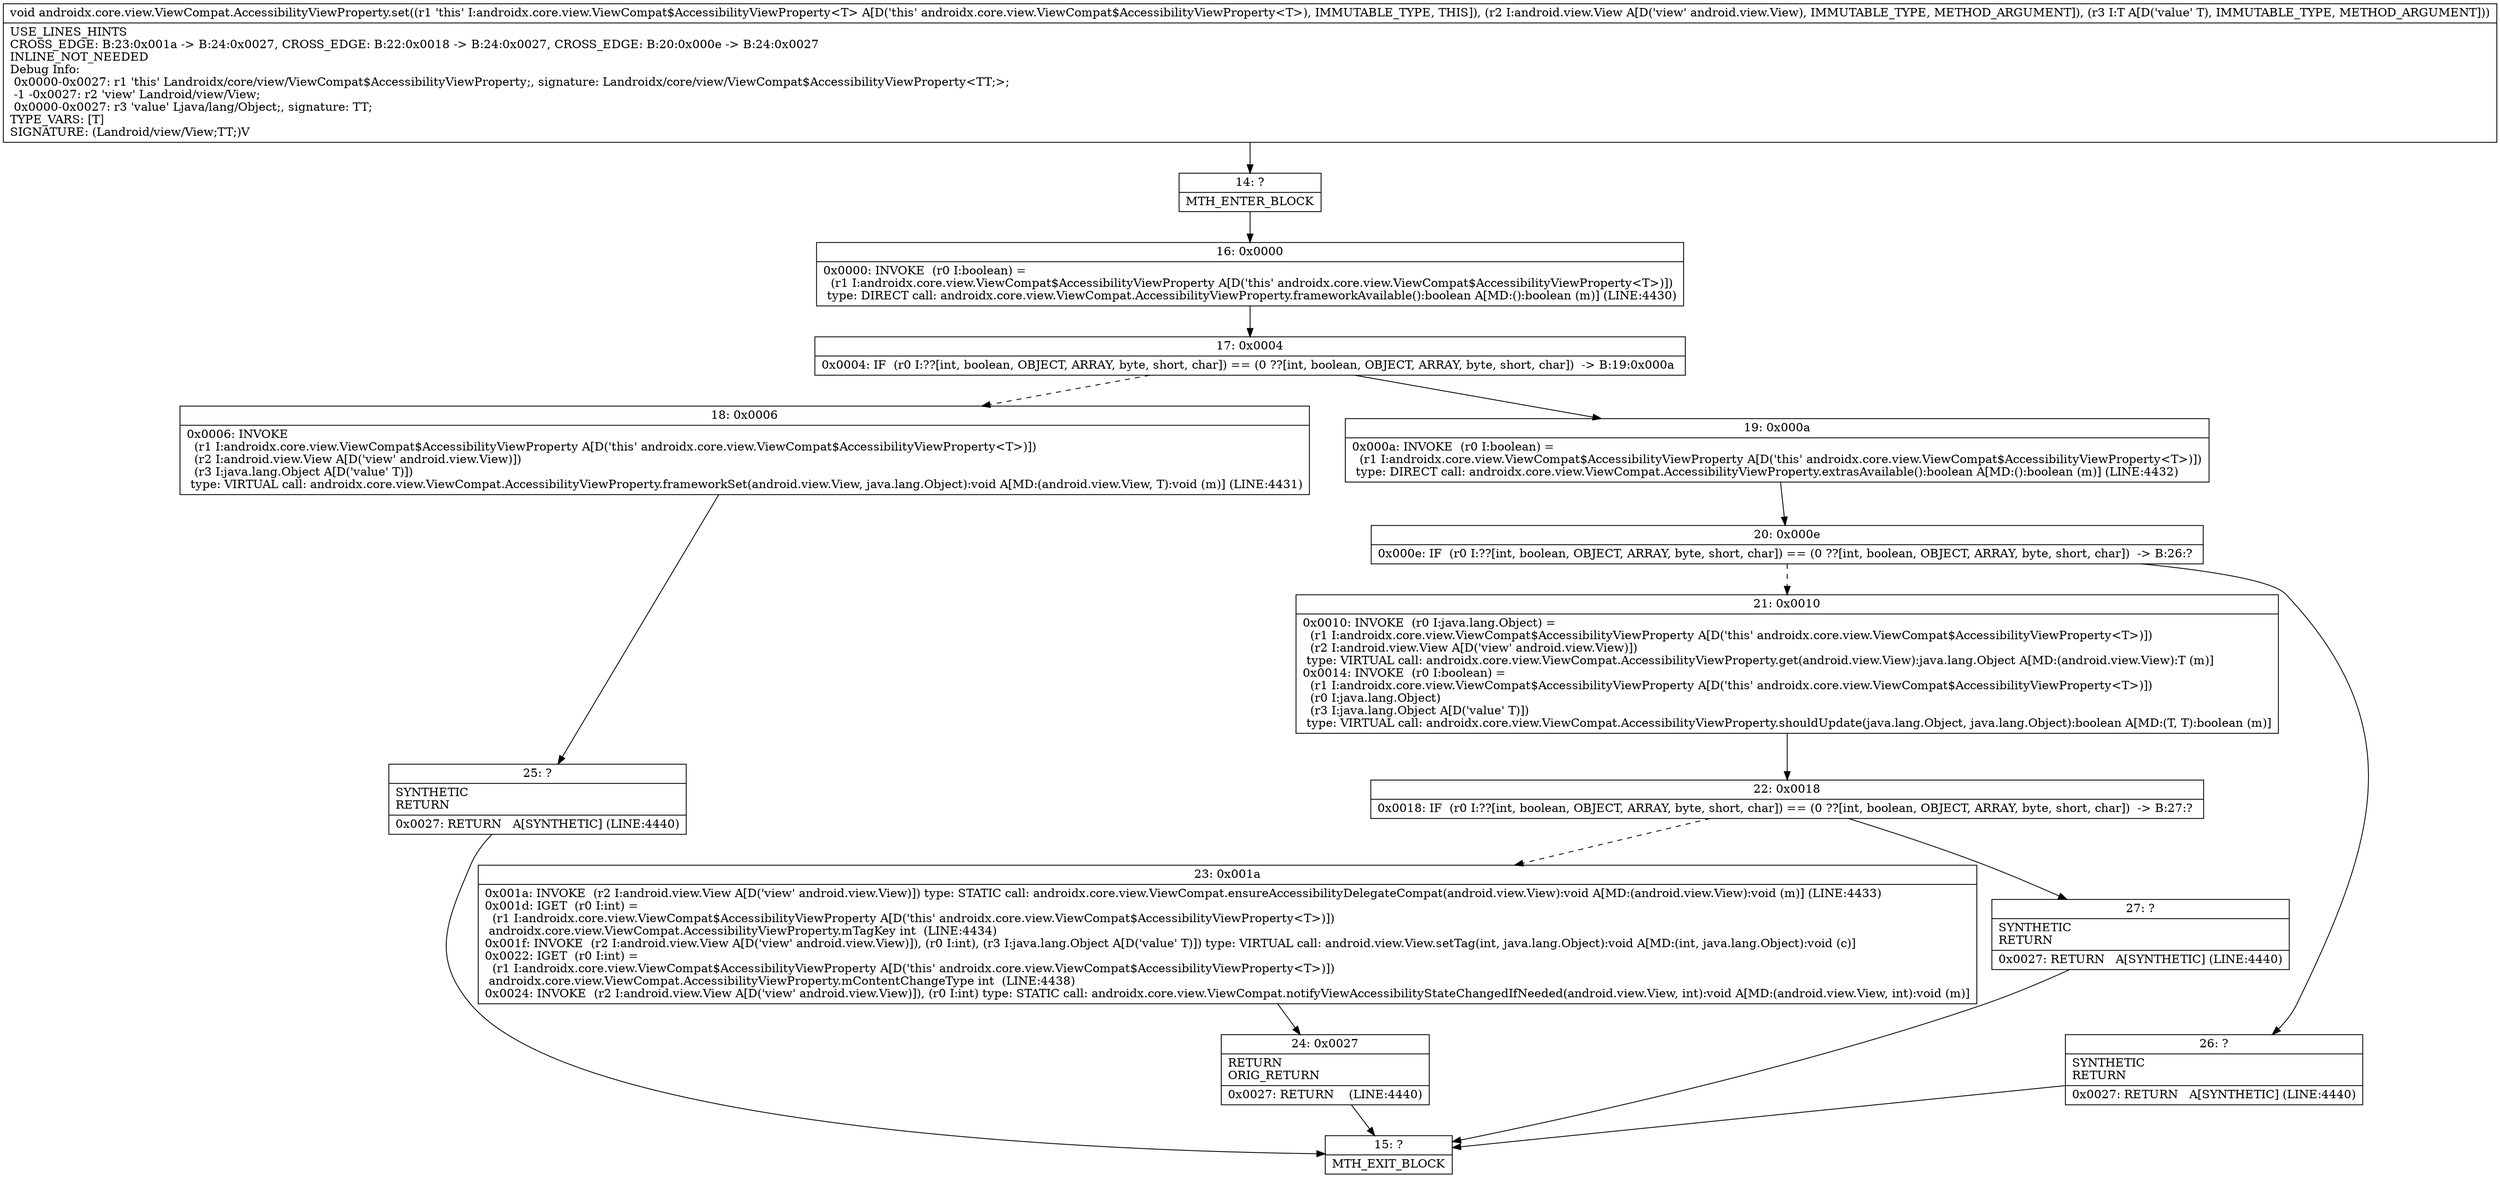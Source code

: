 digraph "CFG forandroidx.core.view.ViewCompat.AccessibilityViewProperty.set(Landroid\/view\/View;Ljava\/lang\/Object;)V" {
Node_14 [shape=record,label="{14\:\ ?|MTH_ENTER_BLOCK\l}"];
Node_16 [shape=record,label="{16\:\ 0x0000|0x0000: INVOKE  (r0 I:boolean) = \l  (r1 I:androidx.core.view.ViewCompat$AccessibilityViewProperty A[D('this' androidx.core.view.ViewCompat$AccessibilityViewProperty\<T\>)])\l type: DIRECT call: androidx.core.view.ViewCompat.AccessibilityViewProperty.frameworkAvailable():boolean A[MD:():boolean (m)] (LINE:4430)\l}"];
Node_17 [shape=record,label="{17\:\ 0x0004|0x0004: IF  (r0 I:??[int, boolean, OBJECT, ARRAY, byte, short, char]) == (0 ??[int, boolean, OBJECT, ARRAY, byte, short, char])  \-\> B:19:0x000a \l}"];
Node_18 [shape=record,label="{18\:\ 0x0006|0x0006: INVOKE  \l  (r1 I:androidx.core.view.ViewCompat$AccessibilityViewProperty A[D('this' androidx.core.view.ViewCompat$AccessibilityViewProperty\<T\>)])\l  (r2 I:android.view.View A[D('view' android.view.View)])\l  (r3 I:java.lang.Object A[D('value' T)])\l type: VIRTUAL call: androidx.core.view.ViewCompat.AccessibilityViewProperty.frameworkSet(android.view.View, java.lang.Object):void A[MD:(android.view.View, T):void (m)] (LINE:4431)\l}"];
Node_25 [shape=record,label="{25\:\ ?|SYNTHETIC\lRETURN\l|0x0027: RETURN   A[SYNTHETIC] (LINE:4440)\l}"];
Node_15 [shape=record,label="{15\:\ ?|MTH_EXIT_BLOCK\l}"];
Node_19 [shape=record,label="{19\:\ 0x000a|0x000a: INVOKE  (r0 I:boolean) = \l  (r1 I:androidx.core.view.ViewCompat$AccessibilityViewProperty A[D('this' androidx.core.view.ViewCompat$AccessibilityViewProperty\<T\>)])\l type: DIRECT call: androidx.core.view.ViewCompat.AccessibilityViewProperty.extrasAvailable():boolean A[MD:():boolean (m)] (LINE:4432)\l}"];
Node_20 [shape=record,label="{20\:\ 0x000e|0x000e: IF  (r0 I:??[int, boolean, OBJECT, ARRAY, byte, short, char]) == (0 ??[int, boolean, OBJECT, ARRAY, byte, short, char])  \-\> B:26:? \l}"];
Node_21 [shape=record,label="{21\:\ 0x0010|0x0010: INVOKE  (r0 I:java.lang.Object) = \l  (r1 I:androidx.core.view.ViewCompat$AccessibilityViewProperty A[D('this' androidx.core.view.ViewCompat$AccessibilityViewProperty\<T\>)])\l  (r2 I:android.view.View A[D('view' android.view.View)])\l type: VIRTUAL call: androidx.core.view.ViewCompat.AccessibilityViewProperty.get(android.view.View):java.lang.Object A[MD:(android.view.View):T (m)]\l0x0014: INVOKE  (r0 I:boolean) = \l  (r1 I:androidx.core.view.ViewCompat$AccessibilityViewProperty A[D('this' androidx.core.view.ViewCompat$AccessibilityViewProperty\<T\>)])\l  (r0 I:java.lang.Object)\l  (r3 I:java.lang.Object A[D('value' T)])\l type: VIRTUAL call: androidx.core.view.ViewCompat.AccessibilityViewProperty.shouldUpdate(java.lang.Object, java.lang.Object):boolean A[MD:(T, T):boolean (m)]\l}"];
Node_22 [shape=record,label="{22\:\ 0x0018|0x0018: IF  (r0 I:??[int, boolean, OBJECT, ARRAY, byte, short, char]) == (0 ??[int, boolean, OBJECT, ARRAY, byte, short, char])  \-\> B:27:? \l}"];
Node_23 [shape=record,label="{23\:\ 0x001a|0x001a: INVOKE  (r2 I:android.view.View A[D('view' android.view.View)]) type: STATIC call: androidx.core.view.ViewCompat.ensureAccessibilityDelegateCompat(android.view.View):void A[MD:(android.view.View):void (m)] (LINE:4433)\l0x001d: IGET  (r0 I:int) = \l  (r1 I:androidx.core.view.ViewCompat$AccessibilityViewProperty A[D('this' androidx.core.view.ViewCompat$AccessibilityViewProperty\<T\>)])\l androidx.core.view.ViewCompat.AccessibilityViewProperty.mTagKey int  (LINE:4434)\l0x001f: INVOKE  (r2 I:android.view.View A[D('view' android.view.View)]), (r0 I:int), (r3 I:java.lang.Object A[D('value' T)]) type: VIRTUAL call: android.view.View.setTag(int, java.lang.Object):void A[MD:(int, java.lang.Object):void (c)]\l0x0022: IGET  (r0 I:int) = \l  (r1 I:androidx.core.view.ViewCompat$AccessibilityViewProperty A[D('this' androidx.core.view.ViewCompat$AccessibilityViewProperty\<T\>)])\l androidx.core.view.ViewCompat.AccessibilityViewProperty.mContentChangeType int  (LINE:4438)\l0x0024: INVOKE  (r2 I:android.view.View A[D('view' android.view.View)]), (r0 I:int) type: STATIC call: androidx.core.view.ViewCompat.notifyViewAccessibilityStateChangedIfNeeded(android.view.View, int):void A[MD:(android.view.View, int):void (m)]\l}"];
Node_24 [shape=record,label="{24\:\ 0x0027|RETURN\lORIG_RETURN\l|0x0027: RETURN    (LINE:4440)\l}"];
Node_27 [shape=record,label="{27\:\ ?|SYNTHETIC\lRETURN\l|0x0027: RETURN   A[SYNTHETIC] (LINE:4440)\l}"];
Node_26 [shape=record,label="{26\:\ ?|SYNTHETIC\lRETURN\l|0x0027: RETURN   A[SYNTHETIC] (LINE:4440)\l}"];
MethodNode[shape=record,label="{void androidx.core.view.ViewCompat.AccessibilityViewProperty.set((r1 'this' I:androidx.core.view.ViewCompat$AccessibilityViewProperty\<T\> A[D('this' androidx.core.view.ViewCompat$AccessibilityViewProperty\<T\>), IMMUTABLE_TYPE, THIS]), (r2 I:android.view.View A[D('view' android.view.View), IMMUTABLE_TYPE, METHOD_ARGUMENT]), (r3 I:T A[D('value' T), IMMUTABLE_TYPE, METHOD_ARGUMENT]))  | USE_LINES_HINTS\lCROSS_EDGE: B:23:0x001a \-\> B:24:0x0027, CROSS_EDGE: B:22:0x0018 \-\> B:24:0x0027, CROSS_EDGE: B:20:0x000e \-\> B:24:0x0027\lINLINE_NOT_NEEDED\lDebug Info:\l  0x0000\-0x0027: r1 'this' Landroidx\/core\/view\/ViewCompat$AccessibilityViewProperty;, signature: Landroidx\/core\/view\/ViewCompat$AccessibilityViewProperty\<TT;\>;\l  \-1 \-0x0027: r2 'view' Landroid\/view\/View;\l  0x0000\-0x0027: r3 'value' Ljava\/lang\/Object;, signature: TT;\lTYPE_VARS: [T]\lSIGNATURE: (Landroid\/view\/View;TT;)V\l}"];
MethodNode -> Node_14;Node_14 -> Node_16;
Node_16 -> Node_17;
Node_17 -> Node_18[style=dashed];
Node_17 -> Node_19;
Node_18 -> Node_25;
Node_25 -> Node_15;
Node_19 -> Node_20;
Node_20 -> Node_21[style=dashed];
Node_20 -> Node_26;
Node_21 -> Node_22;
Node_22 -> Node_23[style=dashed];
Node_22 -> Node_27;
Node_23 -> Node_24;
Node_24 -> Node_15;
Node_27 -> Node_15;
Node_26 -> Node_15;
}

